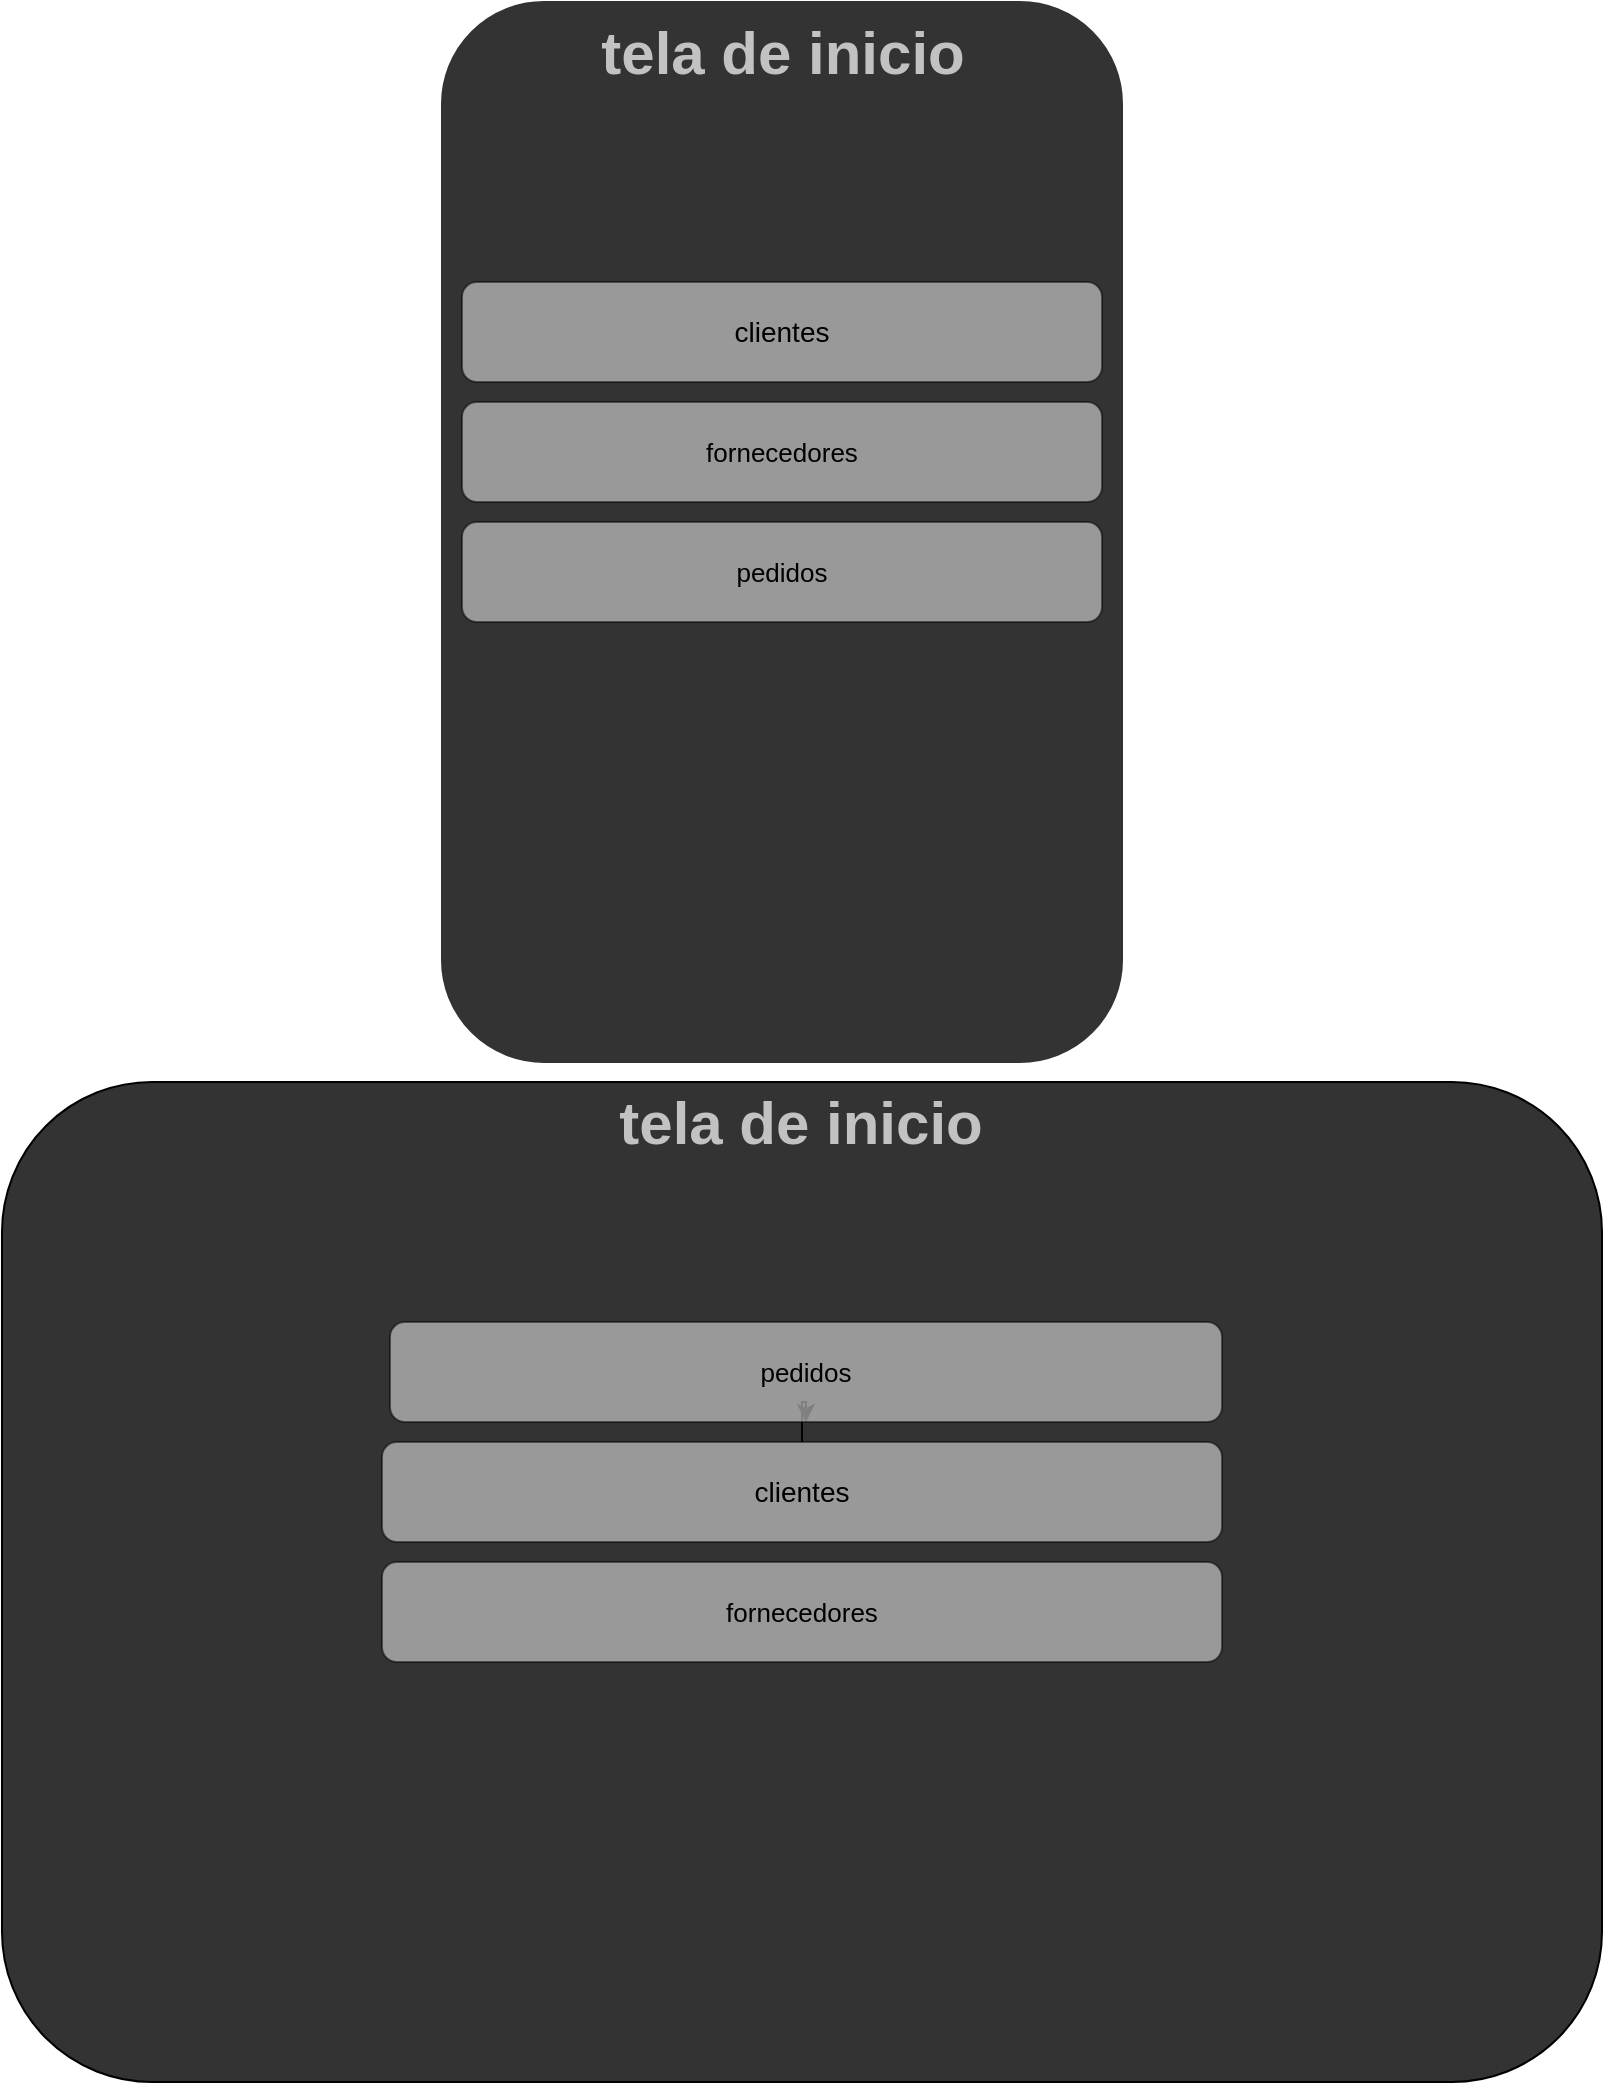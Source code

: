 <mxfile version="24.4.9" type="device" pages="3">
  <diagram name="Página-1" id="NOJBGRvKAt00Hyooye8H">
    <mxGraphModel dx="2049" dy="1117" grid="1" gridSize="10" guides="1" tooltips="1" connect="1" arrows="1" fold="1" page="1" pageScale="1" pageWidth="827" pageHeight="1169" math="0" shadow="0">
      <root>
        <mxCell id="0" />
        <mxCell id="1" parent="0" />
        <mxCell id="uus3mkcE4M_ktHhEIIyK-1" value="" style="rounded=1;whiteSpace=wrap;html=1;strokeColor=#333333;fillColor=#333333;" vertex="1" parent="1">
          <mxGeometry x="230" width="340" height="530" as="geometry" />
        </mxCell>
        <mxCell id="uus3mkcE4M_ktHhEIIyK-64" value="tela de inicio" style="text;html=1;align=center;verticalAlign=middle;resizable=0;points=[];autosize=1;fontStyle=1;fontFamily=Helvetica;fontSize=30;fillColor=none;strokeColor=none;fontColor=#E6E6E6;textOpacity=80;" vertex="1" parent="1">
          <mxGeometry x="305" width="190" height="50" as="geometry" />
        </mxCell>
        <mxCell id="uus3mkcE4M_ktHhEIIyK-66" value="&lt;p style=&quot;line-height: 120%; font-size: 14px;&quot;&gt;clientes&lt;/p&gt;" style="rounded=1;whiteSpace=wrap;html=1;opacity=50;" vertex="1" parent="1">
          <mxGeometry x="240" y="140" width="320" height="50" as="geometry" />
        </mxCell>
        <mxCell id="uus3mkcE4M_ktHhEIIyK-67" value="fornecedores" style="rounded=1;whiteSpace=wrap;html=1;fontSize=13;opacity=50;" vertex="1" parent="1">
          <mxGeometry x="240" y="200" width="320" height="50" as="geometry" />
        </mxCell>
        <mxCell id="uus3mkcE4M_ktHhEIIyK-68" value="pedidos" style="rounded=1;whiteSpace=wrap;html=1;fontSize=13;opacity=50;" vertex="1" parent="1">
          <mxGeometry x="240" y="260" width="320" height="50" as="geometry" />
        </mxCell>
        <mxCell id="Sms47V91jZUVCMup1u5s-1" value="" style="rounded=1;whiteSpace=wrap;html=1;fillColor=#333333;" vertex="1" parent="1">
          <mxGeometry x="10" y="540" width="800" height="500" as="geometry" />
        </mxCell>
        <mxCell id="Sms47V91jZUVCMup1u5s-6" value="" style="edgeStyle=orthogonalEdgeStyle;rounded=0;orthogonalLoop=1;jettySize=auto;html=1;" edge="1" parent="1" source="Sms47V91jZUVCMup1u5s-2" target="Sms47V91jZUVCMup1u5s-4">
          <mxGeometry relative="1" as="geometry" />
        </mxCell>
        <mxCell id="Sms47V91jZUVCMup1u5s-2" value="&lt;p style=&quot;line-height: 120%; font-size: 14px;&quot;&gt;clientes&lt;/p&gt;" style="rounded=1;whiteSpace=wrap;html=1;opacity=50;" vertex="1" parent="1">
          <mxGeometry x="200" y="720" width="420" height="50" as="geometry" />
        </mxCell>
        <mxCell id="Sms47V91jZUVCMup1u5s-3" value="fornecedores" style="rounded=1;whiteSpace=wrap;html=1;fontSize=13;opacity=50;" vertex="1" parent="1">
          <mxGeometry x="200" y="780" width="420" height="50" as="geometry" />
        </mxCell>
        <mxCell id="Sms47V91jZUVCMup1u5s-4" value="pedidos" style="rounded=1;whiteSpace=wrap;html=1;fontSize=13;opacity=50;" vertex="1" parent="1">
          <mxGeometry x="204" y="660" width="416" height="50" as="geometry" />
        </mxCell>
        <mxCell id="Sms47V91jZUVCMup1u5s-5" value="tela de inicio" style="text;html=1;align=center;verticalAlign=middle;resizable=0;points=[];autosize=1;fontStyle=1;fontFamily=Helvetica;fontSize=30;fillColor=none;strokeColor=none;fontColor=#E6E6E6;textOpacity=80;" vertex="1" parent="1">
          <mxGeometry x="314" y="535" width="190" height="50" as="geometry" />
        </mxCell>
      </root>
    </mxGraphModel>
  </diagram>
  <diagram id="E6zBTN_Kytaoye5JOx7m" name="Página-2">
    <mxGraphModel dx="2868" dy="1564" grid="1" gridSize="10" guides="1" tooltips="1" connect="1" arrows="1" fold="1" page="1" pageScale="1" pageWidth="827" pageHeight="1169" math="0" shadow="0">
      <root>
        <mxCell id="0" />
        <mxCell id="1" parent="0" />
        <mxCell id="z-yBg1BdFwaRkKtw23At-10" value="" style="rounded=1;whiteSpace=wrap;html=1;fillColor=#333333;" vertex="1" parent="1">
          <mxGeometry x="10" y="1725" width="800" height="500" as="geometry" />
        </mxCell>
        <mxCell id="z-yBg1BdFwaRkKtw23At-1" value="" style="rounded=1;whiteSpace=wrap;html=1;fillColor=#333333;" vertex="1" parent="1">
          <mxGeometry y="1215" width="800" height="500" as="geometry" />
        </mxCell>
        <mxCell id="exmD4PVOcuJf-kINfBz6-1" value="" style="rounded=1;whiteSpace=wrap;html=1;strokeColor=#333333;fillColor=#333333;" parent="1" vertex="1">
          <mxGeometry x="15" y="20" width="340" height="580" as="geometry" />
        </mxCell>
        <mxCell id="exmD4PVOcuJf-kINfBz6-2" value="criar cliente" style="text;html=1;align=center;verticalAlign=middle;resizable=0;points=[];autosize=1;fontStyle=1;fontFamily=Helvetica;fontSize=30;fillColor=none;strokeColor=none;fontColor=#E6E6E6;textOpacity=80;" parent="1" vertex="1">
          <mxGeometry x="90" y="30" width="180" height="50" as="geometry" />
        </mxCell>
        <mxCell id="exmD4PVOcuJf-kINfBz6-6" value="" style="rounded=1;whiteSpace=wrap;html=1;" parent="1" vertex="1">
          <mxGeometry x="45" y="180" width="259" height="40" as="geometry" />
        </mxCell>
        <mxCell id="exmD4PVOcuJf-kINfBz6-8" value="nome" style="text;html=1;align=center;verticalAlign=middle;resizable=0;points=[];autosize=1;strokeColor=none;fillColor=none;fontColor=#FFFFFF;fontSize=14;" parent="1" vertex="1">
          <mxGeometry x="40" y="150" width="60" height="30" as="geometry" />
        </mxCell>
        <mxCell id="exmD4PVOcuJf-kINfBz6-9" value="telefone" style="text;html=1;align=center;verticalAlign=middle;resizable=0;points=[];autosize=1;strokeColor=none;fillColor=none;fontColor=#FFFFFF;fontSize=14;" parent="1" vertex="1">
          <mxGeometry x="35" y="260" width="70" height="30" as="geometry" />
        </mxCell>
        <mxCell id="exmD4PVOcuJf-kINfBz6-10" value="" style="rounded=1;whiteSpace=wrap;html=1;" parent="1" vertex="1">
          <mxGeometry x="45" y="300" width="259" height="40" as="geometry" />
        </mxCell>
        <mxCell id="exmD4PVOcuJf-kINfBz6-11" value="&lt;h2&gt;cadastrar cliente&lt;/h2&gt;" style="rounded=1;whiteSpace=wrap;html=1;fillColor=#d5e8d4;strokeColor=#82b366;align=center;" parent="1" vertex="1">
          <mxGeometry x="85" y="420" width="190" height="60" as="geometry" />
        </mxCell>
        <mxCell id="exmD4PVOcuJf-kINfBz6-12" value="" style="rounded=1;whiteSpace=wrap;html=1;strokeColor=#333333;fillColor=#333333;" parent="1" vertex="1">
          <mxGeometry x="435" y="30" width="340" height="580" as="geometry" />
        </mxCell>
        <mxCell id="exmD4PVOcuJf-kINfBz6-13" value="&lt;p style=&quot;line-height: 120%; font-size: 15px;&quot;&gt;&amp;nbsp; cliente 1&lt;/p&gt;" style="rounded=1;whiteSpace=wrap;html=1;opacity=50;fontSize=15;" parent="1" vertex="1">
          <mxGeometry x="440" y="120" width="330" height="50" as="geometry" />
        </mxCell>
        <mxCell id="exmD4PVOcuJf-kINfBz6-15" value="BC cliente" style="text;html=1;align=center;verticalAlign=middle;resizable=0;points=[];autosize=1;fontStyle=1;fontFamily=Helvetica;fontSize=30;fillColor=none;strokeColor=none;fontColor=#E6E6E6;textOpacity=80;" parent="1" vertex="1">
          <mxGeometry x="525" y="40" width="160" height="50" as="geometry" />
        </mxCell>
        <mxCell id="exmD4PVOcuJf-kINfBz6-17" value="&lt;p style=&quot;line-height: 120%; font-size: 15px;&quot;&gt;&amp;nbsp;cliente 2&lt;/p&gt;" style="rounded=1;whiteSpace=wrap;html=1;opacity=50;fontSize=15;" parent="1" vertex="1">
          <mxGeometry x="440" y="170" width="330" height="50" as="geometry" />
        </mxCell>
        <mxCell id="exmD4PVOcuJf-kINfBz6-18" value="&lt;p style=&quot;line-height: 120%; font-size: 15px;&quot;&gt;&amp;nbsp;cliente 3&lt;/p&gt;" style="rounded=1;whiteSpace=wrap;html=1;opacity=50;fontSize=15;" parent="1" vertex="1">
          <mxGeometry x="440" y="220" width="330" height="50" as="geometry" />
        </mxCell>
        <mxCell id="exmD4PVOcuJf-kINfBz6-19" value="&lt;p style=&quot;line-height: 120%; font-size: 15px;&quot;&gt;&amp;nbsp;clientes 4&lt;/p&gt;" style="rounded=1;whiteSpace=wrap;html=1;opacity=50;fontSize=15;" parent="1" vertex="1">
          <mxGeometry x="440" y="270" width="330" height="50" as="geometry" />
        </mxCell>
        <mxCell id="exmD4PVOcuJf-kINfBz6-20" value="&lt;p style=&quot;line-height: 120%; font-size: 15px;&quot;&gt;&amp;nbsp;clientes 5&lt;br&gt;&lt;/p&gt;" style="rounded=1;whiteSpace=wrap;html=1;opacity=50;fontSize=15;" parent="1" vertex="1">
          <mxGeometry x="440" y="320" width="330" height="50" as="geometry" />
        </mxCell>
        <mxCell id="exmD4PVOcuJf-kINfBz6-21" value="&lt;p style=&quot;line-height: 120%; font-size: 15px;&quot;&gt;&amp;nbsp;clientes 6&lt;br&gt;&lt;/p&gt;" style="rounded=1;whiteSpace=wrap;html=1;opacity=50;fontSize=15;" parent="1" vertex="1">
          <mxGeometry x="440" y="370" width="330" height="50" as="geometry" />
        </mxCell>
        <mxCell id="exmD4PVOcuJf-kINfBz6-22" value="&lt;p style=&quot;line-height: 120%; font-size: 15px;&quot;&gt;&amp;nbsp;clientes 6&lt;br&gt;&lt;/p&gt;" style="rounded=1;whiteSpace=wrap;html=1;opacity=50;fontSize=15;" parent="1" vertex="1">
          <mxGeometry x="440" y="420" width="330" height="50" as="geometry" />
        </mxCell>
        <mxCell id="exmD4PVOcuJf-kINfBz6-23" value="&lt;p style=&quot;line-height: 120%; font-size: 15px;&quot;&gt;&amp;nbsp;clientes 8&lt;br&gt;&lt;/p&gt;" style="rounded=1;whiteSpace=wrap;html=1;opacity=50;fontSize=15;" parent="1" vertex="1">
          <mxGeometry x="440" y="520" width="330" height="50" as="geometry" />
        </mxCell>
        <mxCell id="exmD4PVOcuJf-kINfBz6-24" value="&lt;p style=&quot;line-height: 120%; font-size: 15px;&quot;&gt;&amp;nbsp;clientes 7&lt;br&gt;&lt;/p&gt;" style="rounded=1;whiteSpace=wrap;html=1;opacity=50;fontSize=15;" parent="1" vertex="1">
          <mxGeometry x="440" y="470" width="330" height="50" as="geometry" />
        </mxCell>
        <mxCell id="uFeQ6hcJlxH-8RJZ4U3l-1" value="" style="rounded=1;whiteSpace=wrap;html=1;strokeColor=#333333;fillColor=#333333;" vertex="1" parent="1">
          <mxGeometry x="10" y="610" width="340" height="580" as="geometry" />
        </mxCell>
        <mxCell id="uFeQ6hcJlxH-8RJZ4U3l-2" value="tela de erro" style="text;html=1;align=center;verticalAlign=middle;resizable=0;points=[];autosize=1;fontStyle=1;fontFamily=Helvetica;fontSize=30;fillColor=none;strokeColor=none;fontColor=#E6E6E6;textOpacity=80;" vertex="1" parent="1">
          <mxGeometry x="85" y="610" width="180" height="50" as="geometry" />
        </mxCell>
        <mxCell id="uFeQ6hcJlxH-8RJZ4U3l-3" value="" style="rounded=1;whiteSpace=wrap;html=1;" vertex="1" parent="1">
          <mxGeometry x="45" y="770" width="259" height="40" as="geometry" />
        </mxCell>
        <mxCell id="uFeQ6hcJlxH-8RJZ4U3l-4" value="nome" style="text;html=1;align=center;verticalAlign=middle;resizable=0;points=[];autosize=1;strokeColor=none;fillColor=none;fontColor=#FFFFFF;fontSize=14;" vertex="1" parent="1">
          <mxGeometry x="40" y="740" width="60" height="30" as="geometry" />
        </mxCell>
        <mxCell id="uFeQ6hcJlxH-8RJZ4U3l-5" value="telefone" style="text;html=1;align=center;verticalAlign=middle;resizable=0;points=[];autosize=1;strokeColor=none;fillColor=none;fontColor=#FFFFFF;fontSize=14;" vertex="1" parent="1">
          <mxGeometry x="35" y="850" width="70" height="30" as="geometry" />
        </mxCell>
        <mxCell id="uFeQ6hcJlxH-8RJZ4U3l-6" value="" style="rounded=1;whiteSpace=wrap;html=1;" vertex="1" parent="1">
          <mxGeometry x="45" y="890" width="259" height="40" as="geometry" />
        </mxCell>
        <mxCell id="uFeQ6hcJlxH-8RJZ4U3l-7" value="&lt;h4 style=&quot;font-size: 13px;&quot;&gt;nome já&amp;nbsp;existente&lt;/h4&gt;" style="text;html=1;align=center;verticalAlign=middle;resizable=0;points=[];autosize=1;strokeColor=none;fontColor=#ff0000;fontSize=13;" vertex="1" parent="1">
          <mxGeometry x="70" y="1880" width="130" height="60" as="geometry" />
        </mxCell>
        <mxCell id="uFeQ6hcJlxH-8RJZ4U3l-8" value="&lt;h4 style=&quot;font-size: 13px;&quot;&gt;telefone já&amp;nbsp;&amp;nbsp;existente&lt;/h4&gt;" style="text;html=1;align=center;verticalAlign=middle;resizable=0;points=[];autosize=1;strokeColor=none;fontColor=#ff0000;fontSize=13;" vertex="1" parent="1">
          <mxGeometry x="45" y="920" width="150" height="60" as="geometry" />
        </mxCell>
        <mxCell id="M86AXsACsTNnuUCOVKnI-4" value="nome" style="text;html=1;align=center;verticalAlign=middle;resizable=0;points=[];autosize=1;strokeColor=none;fillColor=none;fontColor=#FFFFFF;fontSize=14;" vertex="1" parent="1">
          <mxGeometry x="65" y="1310" width="60" height="30" as="geometry" />
        </mxCell>
        <mxCell id="M86AXsACsTNnuUCOVKnI-5" value="telefone" style="text;html=1;align=center;verticalAlign=middle;resizable=0;points=[];autosize=1;strokeColor=none;fillColor=none;fontColor=#FFFFFF;fontSize=14;" vertex="1" parent="1">
          <mxGeometry x="60" y="1420" width="70" height="30" as="geometry" />
        </mxCell>
        <mxCell id="M86AXsACsTNnuUCOVKnI-6" value="" style="rounded=1;whiteSpace=wrap;html=1;" vertex="1" parent="1">
          <mxGeometry x="65" y="1350" width="488" height="40" as="geometry" />
        </mxCell>
        <mxCell id="z-yBg1BdFwaRkKtw23At-6" value="criar cliente" style="text;html=1;align=center;verticalAlign=middle;resizable=0;points=[];autosize=1;fontStyle=1;fontFamily=Helvetica;fontSize=30;fillColor=none;strokeColor=none;fontColor=#E6E6E6;textOpacity=80;" vertex="1" parent="1">
          <mxGeometry x="309" y="1210" width="180" height="50" as="geometry" />
        </mxCell>
        <mxCell id="z-yBg1BdFwaRkKtw23At-7" value="&lt;h2&gt;cadastrar cliente&lt;/h2&gt;" style="rounded=1;whiteSpace=wrap;html=1;fillColor=#d5e8d4;strokeColor=#82b366;align=center;" vertex="1" parent="1">
          <mxGeometry x="304" y="1554" width="190" height="60" as="geometry" />
        </mxCell>
        <mxCell id="z-yBg1BdFwaRkKtw23At-9" value="" style="rounded=1;whiteSpace=wrap;html=1;" vertex="1" parent="1">
          <mxGeometry x="60" y="1460" width="488" height="40" as="geometry" />
        </mxCell>
        <mxCell id="z-yBg1BdFwaRkKtw23At-11" value="nome" style="text;html=1;align=center;verticalAlign=middle;resizable=0;points=[];autosize=1;strokeColor=none;fillColor=none;fontColor=#FFFFFF;fontSize=14;" vertex="1" parent="1">
          <mxGeometry x="75" y="1820" width="60" height="30" as="geometry" />
        </mxCell>
        <mxCell id="z-yBg1BdFwaRkKtw23At-12" value="telefone" style="text;html=1;align=center;verticalAlign=middle;resizable=0;points=[];autosize=1;strokeColor=none;fillColor=none;fontColor=#FFFFFF;fontSize=14;" vertex="1" parent="1">
          <mxGeometry x="70" y="1930" width="70" height="30" as="geometry" />
        </mxCell>
        <mxCell id="z-yBg1BdFwaRkKtw23At-13" value="" style="rounded=1;whiteSpace=wrap;html=1;" vertex="1" parent="1">
          <mxGeometry x="75" y="1860" width="488" height="40" as="geometry" />
        </mxCell>
        <mxCell id="z-yBg1BdFwaRkKtw23At-14" value="criar cliente" style="text;html=1;align=center;verticalAlign=middle;resizable=0;points=[];autosize=1;fontStyle=1;fontFamily=Helvetica;fontSize=30;fillColor=none;strokeColor=none;fontColor=#E6E6E6;textOpacity=80;" vertex="1" parent="1">
          <mxGeometry x="319" y="1720" width="180" height="50" as="geometry" />
        </mxCell>
        <mxCell id="z-yBg1BdFwaRkKtw23At-16" value="" style="rounded=1;whiteSpace=wrap;html=1;" vertex="1" parent="1">
          <mxGeometry x="70" y="1970" width="488" height="40" as="geometry" />
        </mxCell>
        <mxCell id="z-yBg1BdFwaRkKtw23At-18" value="&lt;h4 style=&quot;font-size: 13px;&quot;&gt;nome já&amp;nbsp;existente&lt;/h4&gt;" style="text;html=1;align=center;verticalAlign=middle;resizable=0;points=[];autosize=1;strokeColor=none;fontColor=#ff0000;fontSize=13;" vertex="1" parent="1">
          <mxGeometry x="45" y="800" width="130" height="60" as="geometry" />
        </mxCell>
        <mxCell id="z-yBg1BdFwaRkKtw23At-19" value="&lt;h4 style=&quot;font-size: 13px;&quot;&gt;telefone já&amp;nbsp;existente&lt;/h4&gt;" style="text;html=1;align=center;verticalAlign=middle;resizable=0;points=[];autosize=1;strokeColor=none;fontColor=#ff0000;fontSize=13;" vertex="1" parent="1">
          <mxGeometry x="60" y="1990" width="150" height="60" as="geometry" />
        </mxCell>
        <mxCell id="z-yBg1BdFwaRkKtw23At-25" value="" style="rounded=1;whiteSpace=wrap;html=1;fillColor=#333333;" vertex="1" parent="1">
          <mxGeometry x="820" y="1230" width="800" height="500" as="geometry" />
        </mxCell>
        <mxCell id="z-yBg1BdFwaRkKtw23At-36" value="&lt;p style=&quot;line-height: 120%; font-size: 15px;&quot;&gt;&amp;nbsp;clientes 1&lt;br&gt;&lt;/p&gt;" style="rounded=1;whiteSpace=wrap;html=1;opacity=50;fontSize=15;" vertex="1" parent="1">
          <mxGeometry x="850" y="1310" width="720" height="50" as="geometry" />
        </mxCell>
        <mxCell id="z-yBg1BdFwaRkKtw23At-37" value="&lt;p style=&quot;line-height: 120%; font-size: 15px;&quot;&gt;&amp;nbsp;clientes 2&lt;br&gt;&lt;/p&gt;" style="rounded=1;whiteSpace=wrap;html=1;opacity=50;fontSize=15;" vertex="1" parent="1">
          <mxGeometry x="850" y="1360" width="720" height="50" as="geometry" />
        </mxCell>
        <mxCell id="z-yBg1BdFwaRkKtw23At-38" value="&lt;p style=&quot;line-height: 120%; font-size: 15px;&quot;&gt;&amp;nbsp;clientes 3&lt;br&gt;&lt;/p&gt;" style="rounded=1;whiteSpace=wrap;html=1;opacity=50;fontSize=15;" vertex="1" parent="1">
          <mxGeometry x="850" y="1410" width="720" height="50" as="geometry" />
        </mxCell>
        <mxCell id="z-yBg1BdFwaRkKtw23At-39" value="&lt;p style=&quot;line-height: 120%; font-size: 15px;&quot;&gt;&amp;nbsp;clientes 4&lt;br&gt;&lt;/p&gt;" style="rounded=1;whiteSpace=wrap;html=1;opacity=50;fontSize=15;" vertex="1" parent="1">
          <mxGeometry x="850" y="1460" width="720" height="50" as="geometry" />
        </mxCell>
        <mxCell id="z-yBg1BdFwaRkKtw23At-40" value="&lt;p style=&quot;line-height: 120%; font-size: 15px;&quot;&gt;&amp;nbsp;clientes 5&lt;br&gt;&lt;/p&gt;" style="rounded=1;whiteSpace=wrap;html=1;opacity=50;fontSize=15;" vertex="1" parent="1">
          <mxGeometry x="850" y="1510" width="720" height="50" as="geometry" />
        </mxCell>
        <mxCell id="z-yBg1BdFwaRkKtw23At-41" value="&lt;p style=&quot;line-height: 120%; font-size: 15px;&quot;&gt;&amp;nbsp;clientes 6&lt;br&gt;&lt;/p&gt;" style="rounded=1;whiteSpace=wrap;html=1;opacity=50;fontSize=15;" vertex="1" parent="1">
          <mxGeometry x="850" y="1560" width="720" height="50" as="geometry" />
        </mxCell>
        <mxCell id="z-yBg1BdFwaRkKtw23At-42" value="&lt;p style=&quot;line-height: 120%; font-size: 15px;&quot;&gt;&amp;nbsp;clientes 7&lt;br&gt;&lt;/p&gt;" style="rounded=1;whiteSpace=wrap;html=1;opacity=50;fontSize=15;" vertex="1" parent="1">
          <mxGeometry x="850" y="1610" width="720" height="50" as="geometry" />
        </mxCell>
        <mxCell id="z-yBg1BdFwaRkKtw23At-43" value="&lt;p style=&quot;line-height: 120%; font-size: 15px;&quot;&gt;&amp;nbsp;clientes 8&lt;br&gt;&lt;/p&gt;" style="rounded=1;whiteSpace=wrap;html=1;opacity=50;fontSize=15;" vertex="1" parent="1">
          <mxGeometry x="850" y="1660" width="720" height="50" as="geometry" />
        </mxCell>
        <mxCell id="z-yBg1BdFwaRkKtw23At-44" value="BC cliente" style="text;html=1;align=center;verticalAlign=middle;resizable=0;points=[];autosize=1;fontStyle=1;fontFamily=Helvetica;fontSize=30;fillColor=none;strokeColor=none;fontColor=#E6E6E6;textOpacity=80;" vertex="1" parent="1">
          <mxGeometry x="1130" y="1240" width="160" height="50" as="geometry" />
        </mxCell>
        <mxCell id="z-yBg1BdFwaRkKtw23At-65" value="..." style="text;html=1;align=center;verticalAlign=middle;resizable=0;points=[];autosize=1;strokeColor=none;fillColor=none;fontSize=48;" vertex="1" parent="1">
          <mxGeometry x="710" y="350" width="60" height="70" as="geometry" />
        </mxCell>
        <mxCell id="z-yBg1BdFwaRkKtw23At-66" value="..." style="text;html=1;align=center;verticalAlign=middle;resizable=0;points=[];autosize=1;strokeColor=none;fillColor=none;fontSize=48;" vertex="1" parent="1">
          <mxGeometry x="710" y="300" width="60" height="70" as="geometry" />
        </mxCell>
        <mxCell id="z-yBg1BdFwaRkKtw23At-67" value="..." style="text;html=1;align=center;verticalAlign=middle;resizable=0;points=[];autosize=1;strokeColor=none;fillColor=none;fontSize=48;" vertex="1" parent="1">
          <mxGeometry x="710" y="250" width="60" height="70" as="geometry" />
        </mxCell>
        <mxCell id="z-yBg1BdFwaRkKtw23At-68" value="..." style="text;html=1;align=center;verticalAlign=middle;resizable=0;points=[];autosize=1;strokeColor=none;fillColor=none;fontSize=48;" vertex="1" parent="1">
          <mxGeometry x="710" y="200" width="60" height="70" as="geometry" />
        </mxCell>
        <mxCell id="z-yBg1BdFwaRkKtw23At-69" value="..." style="text;html=1;align=center;verticalAlign=middle;resizable=0;points=[];autosize=1;strokeColor=none;fillColor=none;fontSize=48;" vertex="1" parent="1">
          <mxGeometry x="710" y="150" width="60" height="70" as="geometry" />
        </mxCell>
        <mxCell id="z-yBg1BdFwaRkKtw23At-70" value="..." style="text;html=1;align=center;verticalAlign=middle;resizable=0;points=[];autosize=1;strokeColor=none;fillColor=none;fontSize=48;" vertex="1" parent="1">
          <mxGeometry x="710" y="100" width="60" height="70" as="geometry" />
        </mxCell>
        <mxCell id="z-yBg1BdFwaRkKtw23At-71" value="..." style="text;html=1;align=center;verticalAlign=middle;resizable=0;points=[];autosize=1;strokeColor=none;fillColor=none;fontSize=48;" vertex="1" parent="1">
          <mxGeometry x="710" y="400" width="60" height="70" as="geometry" />
        </mxCell>
        <mxCell id="z-yBg1BdFwaRkKtw23At-72" value="..." style="text;html=1;align=center;verticalAlign=middle;resizable=0;points=[];autosize=1;strokeColor=none;fillColor=none;fontSize=48;" vertex="1" parent="1">
          <mxGeometry x="710" y="450" width="60" height="70" as="geometry" />
        </mxCell>
        <mxCell id="z-yBg1BdFwaRkKtw23At-73" value="..." style="text;html=1;align=center;verticalAlign=middle;resizable=0;points=[];autosize=1;strokeColor=none;fillColor=none;fontSize=48;" vertex="1" parent="1">
          <mxGeometry x="710" y="500" width="60" height="70" as="geometry" />
        </mxCell>
        <mxCell id="z-yBg1BdFwaRkKtw23At-74" value="..." style="text;html=1;align=center;verticalAlign=middle;resizable=0;points=[];autosize=1;strokeColor=none;fillColor=none;fontSize=48;" vertex="1" parent="1">
          <mxGeometry x="1510" y="1490" width="60" height="70" as="geometry" />
        </mxCell>
        <mxCell id="z-yBg1BdFwaRkKtw23At-75" value="..." style="text;html=1;align=center;verticalAlign=middle;resizable=0;points=[];autosize=1;strokeColor=none;fillColor=none;fontSize=48;" vertex="1" parent="1">
          <mxGeometry x="1510" y="1440" width="60" height="70" as="geometry" />
        </mxCell>
        <mxCell id="z-yBg1BdFwaRkKtw23At-76" value="..." style="text;html=1;align=center;verticalAlign=middle;resizable=0;points=[];autosize=1;strokeColor=none;fillColor=none;fontSize=48;" vertex="1" parent="1">
          <mxGeometry x="1510" y="1390" width="60" height="70" as="geometry" />
        </mxCell>
        <mxCell id="z-yBg1BdFwaRkKtw23At-77" value="..." style="text;html=1;align=center;verticalAlign=middle;resizable=0;points=[];autosize=1;strokeColor=none;fillColor=none;fontSize=48;" vertex="1" parent="1">
          <mxGeometry x="1510" y="1340" width="60" height="70" as="geometry" />
        </mxCell>
        <mxCell id="z-yBg1BdFwaRkKtw23At-78" value="..." style="text;html=1;align=center;verticalAlign=middle;resizable=0;points=[];autosize=1;strokeColor=none;fillColor=none;fontSize=48;" vertex="1" parent="1">
          <mxGeometry x="1510" y="1290" width="60" height="70" as="geometry" />
        </mxCell>
        <mxCell id="z-yBg1BdFwaRkKtw23At-79" value="..." style="text;html=1;align=center;verticalAlign=middle;resizable=0;points=[];autosize=1;strokeColor=none;fillColor=none;fontSize=48;" vertex="1" parent="1">
          <mxGeometry x="1510" y="1540" width="60" height="70" as="geometry" />
        </mxCell>
        <mxCell id="z-yBg1BdFwaRkKtw23At-80" value="..." style="text;html=1;align=center;verticalAlign=middle;resizable=0;points=[];autosize=1;strokeColor=none;fillColor=none;fontSize=48;" vertex="1" parent="1">
          <mxGeometry x="1510" y="1590" width="60" height="70" as="geometry" />
        </mxCell>
        <mxCell id="z-yBg1BdFwaRkKtw23At-81" value="..." style="text;html=1;align=center;verticalAlign=middle;resizable=0;points=[];autosize=1;strokeColor=none;fillColor=none;fontSize=48;" vertex="1" parent="1">
          <mxGeometry x="1510" y="1640" width="60" height="70" as="geometry" />
        </mxCell>
      </root>
    </mxGraphModel>
  </diagram>
  <diagram id="Ml7YnvRDkSEvHT9mbQnt" name="Página-3">
    <mxGraphModel dx="2607" dy="1422" grid="1" gridSize="10" guides="1" tooltips="1" connect="1" arrows="1" fold="1" page="1" pageScale="1" pageWidth="827" pageHeight="1169" math="0" shadow="0">
      <root>
        <mxCell id="0" />
        <mxCell id="1" parent="0" />
        <mxCell id="0nRS7dbpZ1bJvdq3SECn-1" value="" style="rounded=1;whiteSpace=wrap;html=1;strokeColor=#333333;fillColor=#333333;" vertex="1" parent="1">
          <mxGeometry y="10" width="340" height="580" as="geometry" />
        </mxCell>
        <mxCell id="0nRS7dbpZ1bJvdq3SECn-2" value="&lt;p style=&quot;line-height: 120%; font-size: 15px;&quot;&gt;&amp;nbsp; cliente 1&lt;/p&gt;" style="rounded=1;whiteSpace=wrap;html=1;opacity=50;fontSize=15;" vertex="1" parent="1">
          <mxGeometry x="5" y="100" width="330" height="50" as="geometry" />
        </mxCell>
        <mxCell id="0nRS7dbpZ1bJvdq3SECn-3" value="BC cliente" style="text;html=1;align=center;verticalAlign=middle;resizable=0;points=[];autosize=1;fontStyle=1;fontFamily=Helvetica;fontSize=30;fillColor=none;strokeColor=none;fontColor=#E6E6E6;textOpacity=80;" vertex="1" parent="1">
          <mxGeometry x="90" y="20" width="160" height="50" as="geometry" />
        </mxCell>
        <mxCell id="0nRS7dbpZ1bJvdq3SECn-4" value="&lt;p style=&quot;line-height: 120%; font-size: 15px;&quot;&gt;&amp;nbsp;cliente 2&lt;/p&gt;" style="rounded=1;whiteSpace=wrap;html=1;opacity=50;fontSize=15;" vertex="1" parent="1">
          <mxGeometry x="5" y="150" width="330" height="50" as="geometry" />
        </mxCell>
        <mxCell id="0nRS7dbpZ1bJvdq3SECn-5" value="&lt;p style=&quot;line-height: 120%; font-size: 15px;&quot;&gt;&amp;nbsp;cliente 3&lt;/p&gt;" style="rounded=1;whiteSpace=wrap;html=1;opacity=50;fontSize=15;" vertex="1" parent="1">
          <mxGeometry x="5" y="200" width="330" height="50" as="geometry" />
        </mxCell>
        <mxCell id="0nRS7dbpZ1bJvdq3SECn-6" value="&lt;p style=&quot;line-height: 120%; font-size: 15px;&quot;&gt;&amp;nbsp;clientes 4&lt;/p&gt;" style="rounded=1;whiteSpace=wrap;html=1;opacity=50;fontSize=15;" vertex="1" parent="1">
          <mxGeometry x="5" y="250" width="330" height="50" as="geometry" />
        </mxCell>
        <mxCell id="0nRS7dbpZ1bJvdq3SECn-7" value="&lt;p style=&quot;line-height: 120%; font-size: 15px;&quot;&gt;&amp;nbsp;clientes 5&lt;br&gt;&lt;/p&gt;" style="rounded=1;whiteSpace=wrap;html=1;opacity=50;fontSize=15;" vertex="1" parent="1">
          <mxGeometry x="5" y="300" width="330" height="50" as="geometry" />
        </mxCell>
        <mxCell id="0nRS7dbpZ1bJvdq3SECn-8" value="&lt;p style=&quot;line-height: 120%; font-size: 15px;&quot;&gt;&amp;nbsp;clientes 6&lt;br&gt;&lt;/p&gt;" style="rounded=1;whiteSpace=wrap;html=1;opacity=50;fontSize=15;" vertex="1" parent="1">
          <mxGeometry x="5" y="350" width="330" height="50" as="geometry" />
        </mxCell>
        <mxCell id="0nRS7dbpZ1bJvdq3SECn-9" value="&lt;p style=&quot;line-height: 120%; font-size: 15px;&quot;&gt;&amp;nbsp;clientes 6&lt;br&gt;&lt;/p&gt;" style="rounded=1;whiteSpace=wrap;html=1;opacity=50;fontSize=15;" vertex="1" parent="1">
          <mxGeometry x="5" y="400" width="330" height="50" as="geometry" />
        </mxCell>
        <mxCell id="0nRS7dbpZ1bJvdq3SECn-10" value="&lt;p style=&quot;line-height: 120%; font-size: 15px;&quot;&gt;&amp;nbsp;clientes 8&lt;br&gt;&lt;/p&gt;" style="rounded=1;whiteSpace=wrap;html=1;opacity=50;fontSize=15;" vertex="1" parent="1">
          <mxGeometry x="5" y="500" width="330" height="50" as="geometry" />
        </mxCell>
        <mxCell id="0nRS7dbpZ1bJvdq3SECn-11" value="&lt;p style=&quot;line-height: 120%; font-size: 15px;&quot;&gt;&amp;nbsp;clientes 7&lt;br&gt;&lt;/p&gt;" style="rounded=1;whiteSpace=wrap;html=1;opacity=50;fontSize=15;" vertex="1" parent="1">
          <mxGeometry x="5" y="450" width="330" height="50" as="geometry" />
        </mxCell>
        <mxCell id="0nRS7dbpZ1bJvdq3SECn-12" value="..." style="text;html=1;align=center;verticalAlign=middle;resizable=0;points=[];autosize=1;strokeColor=none;fillColor=none;fontSize=48;" vertex="1" parent="1">
          <mxGeometry x="275" y="330" width="60" height="70" as="geometry" />
        </mxCell>
        <mxCell id="0nRS7dbpZ1bJvdq3SECn-13" value="..." style="text;html=1;align=center;verticalAlign=middle;resizable=0;points=[];autosize=1;strokeColor=none;fillColor=none;fontSize=48;" vertex="1" parent="1">
          <mxGeometry x="275" y="280" width="60" height="70" as="geometry" />
        </mxCell>
        <mxCell id="0nRS7dbpZ1bJvdq3SECn-14" value="..." style="text;html=1;align=center;verticalAlign=middle;resizable=0;points=[];autosize=1;strokeColor=none;fillColor=none;fontSize=48;" vertex="1" parent="1">
          <mxGeometry x="275" y="230" width="60" height="70" as="geometry" />
        </mxCell>
        <mxCell id="0nRS7dbpZ1bJvdq3SECn-15" value="..." style="text;html=1;align=center;verticalAlign=middle;resizable=0;points=[];autosize=1;strokeColor=none;fillColor=none;fontSize=48;" vertex="1" parent="1">
          <mxGeometry x="275" y="180" width="60" height="70" as="geometry" />
        </mxCell>
        <mxCell id="0nRS7dbpZ1bJvdq3SECn-16" value="..." style="text;html=1;align=center;verticalAlign=middle;resizable=0;points=[];autosize=1;strokeColor=none;fillColor=none;fontSize=48;" vertex="1" parent="1">
          <mxGeometry x="275" y="130" width="60" height="70" as="geometry" />
        </mxCell>
        <mxCell id="0nRS7dbpZ1bJvdq3SECn-17" value="..." style="text;html=1;align=center;verticalAlign=middle;resizable=0;points=[];autosize=1;strokeColor=none;fillColor=none;fontSize=48;" vertex="1" parent="1">
          <mxGeometry x="275" y="80" width="60" height="70" as="geometry" />
        </mxCell>
        <mxCell id="0nRS7dbpZ1bJvdq3SECn-18" value="..." style="text;html=1;align=center;verticalAlign=middle;resizable=0;points=[];autosize=1;strokeColor=none;fillColor=none;fontSize=48;" vertex="1" parent="1">
          <mxGeometry x="275" y="380" width="60" height="70" as="geometry" />
        </mxCell>
        <mxCell id="0nRS7dbpZ1bJvdq3SECn-19" value="..." style="text;html=1;align=center;verticalAlign=middle;resizable=0;points=[];autosize=1;strokeColor=none;fillColor=none;fontSize=48;" vertex="1" parent="1">
          <mxGeometry x="275" y="430" width="60" height="70" as="geometry" />
        </mxCell>
        <mxCell id="0nRS7dbpZ1bJvdq3SECn-20" value="..." style="text;html=1;align=center;verticalAlign=middle;resizable=0;points=[];autosize=1;strokeColor=none;fillColor=none;fontSize=48;" vertex="1" parent="1">
          <mxGeometry x="275" y="480" width="60" height="70" as="geometry" />
        </mxCell>
        <mxCell id="0nRS7dbpZ1bJvdq3SECn-22" value="&lt;font style=&quot;font-size: 16px;&quot;&gt;modificar&lt;/font&gt;&lt;div&gt;&lt;br&gt;&lt;/div&gt;&lt;div&gt;&lt;font style=&quot;font-size: 16px;&quot;&gt;deletar&lt;/font&gt;&lt;/div&gt;" style="rounded=1;whiteSpace=wrap;html=1;" vertex="1" parent="1">
          <mxGeometry x="190" y="100" width="90" height="100" as="geometry" />
        </mxCell>
        <mxCell id="0nRS7dbpZ1bJvdq3SECn-25" value="" style="rounded=1;whiteSpace=wrap;html=1;strokeColor=#333333;fillColor=#333333;" vertex="1" parent="1">
          <mxGeometry x="370" y="15" width="340" height="580" as="geometry" />
        </mxCell>
        <mxCell id="0nRS7dbpZ1bJvdq3SECn-26" value="&lt;p style=&quot;line-height: 120%; font-size: 15px;&quot;&gt;&amp;nbsp; cliente 1&lt;/p&gt;" style="rounded=1;whiteSpace=wrap;html=1;opacity=50;fontSize=15;" vertex="1" parent="1">
          <mxGeometry x="375" y="105" width="330" height="50" as="geometry" />
        </mxCell>
        <mxCell id="0nRS7dbpZ1bJvdq3SECn-27" value="tela de deletar" style="text;html=1;align=center;verticalAlign=middle;resizable=0;points=[];autosize=1;fontStyle=1;fontFamily=Helvetica;fontSize=30;fillColor=none;strokeColor=none;fontColor=#E6E6E6;textOpacity=80;" vertex="1" parent="1">
          <mxGeometry x="435" y="25" width="210" height="50" as="geometry" />
        </mxCell>
        <mxCell id="0nRS7dbpZ1bJvdq3SECn-28" value="&lt;p style=&quot;line-height: 120%; font-size: 15px;&quot;&gt;&amp;nbsp;cliente 2&lt;/p&gt;" style="rounded=1;whiteSpace=wrap;html=1;opacity=50;fontSize=15;" vertex="1" parent="1">
          <mxGeometry x="375" y="155" width="330" height="50" as="geometry" />
        </mxCell>
        <mxCell id="0nRS7dbpZ1bJvdq3SECn-29" value="&lt;p style=&quot;line-height: 120%; font-size: 15px;&quot;&gt;&amp;nbsp;cliente 3&lt;/p&gt;" style="rounded=1;whiteSpace=wrap;html=1;opacity=50;fontSize=15;" vertex="1" parent="1">
          <mxGeometry x="375" y="205" width="330" height="50" as="geometry" />
        </mxCell>
        <mxCell id="0nRS7dbpZ1bJvdq3SECn-30" value="&lt;p style=&quot;line-height: 120%; font-size: 15px;&quot;&gt;&amp;nbsp;clientes 4&lt;/p&gt;" style="rounded=1;whiteSpace=wrap;html=1;opacity=50;fontSize=15;" vertex="1" parent="1">
          <mxGeometry x="375" y="255" width="330" height="50" as="geometry" />
        </mxCell>
        <mxCell id="0nRS7dbpZ1bJvdq3SECn-31" value="&lt;p style=&quot;line-height: 120%; font-size: 15px;&quot;&gt;&amp;nbsp;clientes 5&lt;br&gt;&lt;/p&gt;" style="rounded=1;whiteSpace=wrap;html=1;opacity=50;fontSize=15;" vertex="1" parent="1">
          <mxGeometry x="375" y="305" width="330" height="50" as="geometry" />
        </mxCell>
        <mxCell id="0nRS7dbpZ1bJvdq3SECn-32" value="&lt;p style=&quot;line-height: 120%; font-size: 15px;&quot;&gt;&amp;nbsp;clientes 6&lt;br&gt;&lt;/p&gt;" style="rounded=1;whiteSpace=wrap;html=1;opacity=50;fontSize=15;" vertex="1" parent="1">
          <mxGeometry x="375" y="355" width="330" height="50" as="geometry" />
        </mxCell>
        <mxCell id="0nRS7dbpZ1bJvdq3SECn-33" value="&lt;p style=&quot;line-height: 120%; font-size: 15px;&quot;&gt;&amp;nbsp;clientes 6&lt;br&gt;&lt;/p&gt;" style="rounded=1;whiteSpace=wrap;html=1;opacity=50;fontSize=15;" vertex="1" parent="1">
          <mxGeometry x="375" y="405" width="330" height="50" as="geometry" />
        </mxCell>
        <mxCell id="0nRS7dbpZ1bJvdq3SECn-34" value="&lt;p style=&quot;line-height: 120%; font-size: 15px;&quot;&gt;&amp;nbsp;clientes 8&lt;br&gt;&lt;/p&gt;" style="rounded=1;whiteSpace=wrap;html=1;opacity=50;fontSize=15;" vertex="1" parent="1">
          <mxGeometry x="375" y="505" width="330" height="50" as="geometry" />
        </mxCell>
        <mxCell id="0nRS7dbpZ1bJvdq3SECn-35" value="&lt;p style=&quot;line-height: 120%; font-size: 15px;&quot;&gt;&amp;nbsp;clientes 7&lt;br&gt;&lt;/p&gt;" style="rounded=1;whiteSpace=wrap;html=1;opacity=50;fontSize=15;" vertex="1" parent="1">
          <mxGeometry x="375" y="455" width="330" height="50" as="geometry" />
        </mxCell>
        <mxCell id="0nRS7dbpZ1bJvdq3SECn-36" value="..." style="text;html=1;align=center;verticalAlign=middle;resizable=0;points=[];autosize=1;strokeColor=none;fillColor=none;fontSize=48;" vertex="1" parent="1">
          <mxGeometry x="645" y="335" width="60" height="70" as="geometry" />
        </mxCell>
        <mxCell id="0nRS7dbpZ1bJvdq3SECn-37" value="..." style="text;html=1;align=center;verticalAlign=middle;resizable=0;points=[];autosize=1;strokeColor=none;fillColor=none;fontSize=48;" vertex="1" parent="1">
          <mxGeometry x="645" y="285" width="60" height="70" as="geometry" />
        </mxCell>
        <mxCell id="0nRS7dbpZ1bJvdq3SECn-38" value="..." style="text;html=1;align=center;verticalAlign=middle;resizable=0;points=[];autosize=1;strokeColor=none;fillColor=none;fontSize=48;" vertex="1" parent="1">
          <mxGeometry x="645" y="235" width="60" height="70" as="geometry" />
        </mxCell>
        <mxCell id="0nRS7dbpZ1bJvdq3SECn-39" value="..." style="text;html=1;align=center;verticalAlign=middle;resizable=0;points=[];autosize=1;strokeColor=none;fillColor=none;fontSize=48;" vertex="1" parent="1">
          <mxGeometry x="645" y="185" width="60" height="70" as="geometry" />
        </mxCell>
        <mxCell id="0nRS7dbpZ1bJvdq3SECn-40" value="..." style="text;html=1;align=center;verticalAlign=middle;resizable=0;points=[];autosize=1;strokeColor=none;fillColor=none;fontSize=48;" vertex="1" parent="1">
          <mxGeometry x="645" y="135" width="60" height="70" as="geometry" />
        </mxCell>
        <mxCell id="0nRS7dbpZ1bJvdq3SECn-41" value="..." style="text;html=1;align=center;verticalAlign=middle;resizable=0;points=[];autosize=1;strokeColor=none;fillColor=none;fontSize=48;" vertex="1" parent="1">
          <mxGeometry x="645" y="85" width="60" height="70" as="geometry" />
        </mxCell>
        <mxCell id="0nRS7dbpZ1bJvdq3SECn-42" value="..." style="text;html=1;align=center;verticalAlign=middle;resizable=0;points=[];autosize=1;strokeColor=none;fillColor=none;fontSize=48;" vertex="1" parent="1">
          <mxGeometry x="645" y="385" width="60" height="70" as="geometry" />
        </mxCell>
        <mxCell id="0nRS7dbpZ1bJvdq3SECn-43" value="..." style="text;html=1;align=center;verticalAlign=middle;resizable=0;points=[];autosize=1;strokeColor=none;fillColor=none;fontSize=48;" vertex="1" parent="1">
          <mxGeometry x="645" y="435" width="60" height="70" as="geometry" />
        </mxCell>
        <mxCell id="0nRS7dbpZ1bJvdq3SECn-44" value="..." style="text;html=1;align=center;verticalAlign=middle;resizable=0;points=[];autosize=1;strokeColor=none;fillColor=none;fontSize=48;" vertex="1" parent="1">
          <mxGeometry x="645" y="485" width="60" height="70" as="geometry" />
        </mxCell>
        <mxCell id="0nRS7dbpZ1bJvdq3SECn-47" value="" style="rounded=1;whiteSpace=wrap;html=1;fontColor=#333333;fillColor=#1A1A1A;" vertex="1" parent="1">
          <mxGeometry x="400" y="110" width="280" height="330" as="geometry" />
        </mxCell>
        <mxCell id="0nRS7dbpZ1bJvdq3SECn-48" value="&lt;font style=&quot;font-size: 18px;&quot;&gt;&lt;font style=&quot;font-size: 18px;&quot; color=&quot;#ffffff&quot;&gt;excluir&amp;nbsp;&lt;/font&gt;&lt;span style=&quot;color: rgb(255, 255, 255); background-color: initial;&quot;&gt;cliente ?&lt;/span&gt;&lt;/font&gt;" style="text;html=1;align=center;verticalAlign=middle;whiteSpace=wrap;rounded=0;" vertex="1" parent="1">
          <mxGeometry x="427.5" y="120" width="225" height="30" as="geometry" />
        </mxCell>
        <mxCell id="0nRS7dbpZ1bJvdq3SECn-49" value="&lt;font style=&quot;font-size: 21px;&quot;&gt;sim&lt;/font&gt;" style="rounded=1;whiteSpace=wrap;html=1;" vertex="1" parent="1">
          <mxGeometry x="427.5" y="235" width="88" height="60" as="geometry" />
        </mxCell>
        <mxCell id="0nRS7dbpZ1bJvdq3SECn-50" value="&lt;span style=&quot;font-size: 21px;&quot;&gt;não&lt;/span&gt;" style="rounded=1;whiteSpace=wrap;html=1;" vertex="1" parent="1">
          <mxGeometry x="564.5" y="235" width="88" height="60" as="geometry" />
        </mxCell>
        <mxCell id="0nRS7dbpZ1bJvdq3SECn-52" value="" style="rounded=1;whiteSpace=wrap;html=1;strokeColor=#333333;fillColor=#333333;" vertex="1" parent="1">
          <mxGeometry x="760" y="25" width="340" height="580" as="geometry" />
        </mxCell>
        <mxCell id="0nRS7dbpZ1bJvdq3SECn-53" value="&lt;p style=&quot;line-height: 120%; font-size: 15px;&quot;&gt;&amp;nbsp; cliente 1&lt;/p&gt;" style="rounded=1;whiteSpace=wrap;html=1;opacity=50;fontSize=15;" vertex="1" parent="1">
          <mxGeometry x="765" y="115" width="330" height="50" as="geometry" />
        </mxCell>
        <mxCell id="0nRS7dbpZ1bJvdq3SECn-54" value="tela de deletar" style="text;html=1;align=center;verticalAlign=middle;resizable=0;points=[];autosize=1;fontStyle=1;fontFamily=Helvetica;fontSize=30;fillColor=none;strokeColor=none;fontColor=#E6E6E6;textOpacity=80;" vertex="1" parent="1">
          <mxGeometry x="825" y="35" width="210" height="50" as="geometry" />
        </mxCell>
        <mxCell id="0nRS7dbpZ1bJvdq3SECn-55" value="&lt;p style=&quot;line-height: 120%; font-size: 15px;&quot;&gt;&amp;nbsp;cliente 2&lt;/p&gt;" style="rounded=1;whiteSpace=wrap;html=1;opacity=50;fontSize=15;" vertex="1" parent="1">
          <mxGeometry x="765" y="165" width="330" height="50" as="geometry" />
        </mxCell>
        <mxCell id="0nRS7dbpZ1bJvdq3SECn-56" value="&lt;p style=&quot;line-height: 120%; font-size: 15px;&quot;&gt;&amp;nbsp;cliente 3&lt;/p&gt;" style="rounded=1;whiteSpace=wrap;html=1;opacity=50;fontSize=15;" vertex="1" parent="1">
          <mxGeometry x="765" y="215" width="330" height="50" as="geometry" />
        </mxCell>
        <mxCell id="0nRS7dbpZ1bJvdq3SECn-57" value="&lt;p style=&quot;line-height: 120%; font-size: 15px;&quot;&gt;&amp;nbsp;clientes 4&lt;/p&gt;" style="rounded=1;whiteSpace=wrap;html=1;opacity=50;fontSize=15;" vertex="1" parent="1">
          <mxGeometry x="765" y="265" width="330" height="50" as="geometry" />
        </mxCell>
        <mxCell id="0nRS7dbpZ1bJvdq3SECn-58" value="&lt;p style=&quot;line-height: 120%; font-size: 15px;&quot;&gt;&amp;nbsp;clientes 5&lt;br&gt;&lt;/p&gt;" style="rounded=1;whiteSpace=wrap;html=1;opacity=50;fontSize=15;" vertex="1" parent="1">
          <mxGeometry x="765" y="315" width="330" height="50" as="geometry" />
        </mxCell>
        <mxCell id="0nRS7dbpZ1bJvdq3SECn-59" value="&lt;p style=&quot;line-height: 120%; font-size: 15px;&quot;&gt;&amp;nbsp;clientes 6&lt;br&gt;&lt;/p&gt;" style="rounded=1;whiteSpace=wrap;html=1;opacity=50;fontSize=15;" vertex="1" parent="1">
          <mxGeometry x="765" y="365" width="330" height="50" as="geometry" />
        </mxCell>
        <mxCell id="0nRS7dbpZ1bJvdq3SECn-60" value="&lt;p style=&quot;line-height: 120%; font-size: 15px;&quot;&gt;&amp;nbsp;clientes 6&lt;br&gt;&lt;/p&gt;" style="rounded=1;whiteSpace=wrap;html=1;opacity=50;fontSize=15;" vertex="1" parent="1">
          <mxGeometry x="765" y="415" width="330" height="50" as="geometry" />
        </mxCell>
        <mxCell id="0nRS7dbpZ1bJvdq3SECn-61" value="&lt;p style=&quot;line-height: 120%; font-size: 15px;&quot;&gt;&amp;nbsp;clientes 8&lt;br&gt;&lt;/p&gt;" style="rounded=1;whiteSpace=wrap;html=1;opacity=50;fontSize=15;" vertex="1" parent="1">
          <mxGeometry x="765" y="515" width="330" height="50" as="geometry" />
        </mxCell>
        <mxCell id="0nRS7dbpZ1bJvdq3SECn-62" value="&lt;p style=&quot;line-height: 120%; font-size: 15px;&quot;&gt;&amp;nbsp;clientes 7&lt;br&gt;&lt;/p&gt;" style="rounded=1;whiteSpace=wrap;html=1;opacity=50;fontSize=15;" vertex="1" parent="1">
          <mxGeometry x="765" y="465" width="330" height="50" as="geometry" />
        </mxCell>
        <mxCell id="0nRS7dbpZ1bJvdq3SECn-63" value="..." style="text;html=1;align=center;verticalAlign=middle;resizable=0;points=[];autosize=1;strokeColor=none;fillColor=none;fontSize=48;" vertex="1" parent="1">
          <mxGeometry x="1035" y="345" width="60" height="70" as="geometry" />
        </mxCell>
        <mxCell id="0nRS7dbpZ1bJvdq3SECn-64" value="..." style="text;html=1;align=center;verticalAlign=middle;resizable=0;points=[];autosize=1;strokeColor=none;fillColor=none;fontSize=48;" vertex="1" parent="1">
          <mxGeometry x="1035" y="295" width="60" height="70" as="geometry" />
        </mxCell>
        <mxCell id="0nRS7dbpZ1bJvdq3SECn-65" value="..." style="text;html=1;align=center;verticalAlign=middle;resizable=0;points=[];autosize=1;strokeColor=none;fillColor=none;fontSize=48;" vertex="1" parent="1">
          <mxGeometry x="1035" y="245" width="60" height="70" as="geometry" />
        </mxCell>
        <mxCell id="0nRS7dbpZ1bJvdq3SECn-66" value="..." style="text;html=1;align=center;verticalAlign=middle;resizable=0;points=[];autosize=1;strokeColor=none;fillColor=none;fontSize=48;" vertex="1" parent="1">
          <mxGeometry x="1035" y="195" width="60" height="70" as="geometry" />
        </mxCell>
        <mxCell id="0nRS7dbpZ1bJvdq3SECn-67" value="..." style="text;html=1;align=center;verticalAlign=middle;resizable=0;points=[];autosize=1;strokeColor=none;fillColor=none;fontSize=48;" vertex="1" parent="1">
          <mxGeometry x="1035" y="145" width="60" height="70" as="geometry" />
        </mxCell>
        <mxCell id="0nRS7dbpZ1bJvdq3SECn-68" value="..." style="text;html=1;align=center;verticalAlign=middle;resizable=0;points=[];autosize=1;strokeColor=none;fillColor=none;fontSize=48;" vertex="1" parent="1">
          <mxGeometry x="1035" y="95" width="60" height="70" as="geometry" />
        </mxCell>
        <mxCell id="0nRS7dbpZ1bJvdq3SECn-69" value="..." style="text;html=1;align=center;verticalAlign=middle;resizable=0;points=[];autosize=1;strokeColor=none;fillColor=none;fontSize=48;" vertex="1" parent="1">
          <mxGeometry x="1035" y="395" width="60" height="70" as="geometry" />
        </mxCell>
        <mxCell id="0nRS7dbpZ1bJvdq3SECn-70" value="..." style="text;html=1;align=center;verticalAlign=middle;resizable=0;points=[];autosize=1;strokeColor=none;fillColor=none;fontSize=48;" vertex="1" parent="1">
          <mxGeometry x="1035" y="445" width="60" height="70" as="geometry" />
        </mxCell>
        <mxCell id="0nRS7dbpZ1bJvdq3SECn-71" value="..." style="text;html=1;align=center;verticalAlign=middle;resizable=0;points=[];autosize=1;strokeColor=none;fillColor=none;fontSize=48;" vertex="1" parent="1">
          <mxGeometry x="1035" y="495" width="60" height="70" as="geometry" />
        </mxCell>
        <mxCell id="0nRS7dbpZ1bJvdq3SECn-72" value="" style="rounded=1;whiteSpace=wrap;html=1;fontColor=#333333;fillColor=#1A1A1A;" vertex="1" parent="1">
          <mxGeometry x="790" y="165" width="280" height="145" as="geometry" />
        </mxCell>
        <mxCell id="0nRS7dbpZ1bJvdq3SECn-76" value="&lt;font color=&quot;#ffffff&quot; style=&quot;font-size: 27px;&quot;&gt;cliente excluido&lt;/font&gt;" style="text;html=1;align=center;verticalAlign=middle;whiteSpace=wrap;rounded=0;" vertex="1" parent="1">
          <mxGeometry x="827" y="225" width="200" height="30" as="geometry" />
        </mxCell>
        <mxCell id="JITU4GdtzH_MQ32OuKlW-1" value="" style="rounded=1;whiteSpace=wrap;html=1;fillColor=#333333;" vertex="1" parent="1">
          <mxGeometry y="700" width="800" height="500" as="geometry" />
        </mxCell>
        <mxCell id="JITU4GdtzH_MQ32OuKlW-2" value="&lt;p style=&quot;line-height: 120%; font-size: 15px;&quot;&gt;&amp;nbsp;clientes 1&lt;br&gt;&lt;/p&gt;" style="rounded=1;whiteSpace=wrap;html=1;opacity=50;fontSize=15;" vertex="1" parent="1">
          <mxGeometry x="30" y="780" width="720" height="50" as="geometry" />
        </mxCell>
        <mxCell id="JITU4GdtzH_MQ32OuKlW-3" value="&lt;p style=&quot;line-height: 120%; font-size: 15px;&quot;&gt;&amp;nbsp;clientes 2&lt;br&gt;&lt;/p&gt;" style="rounded=1;whiteSpace=wrap;html=1;opacity=50;fontSize=15;" vertex="1" parent="1">
          <mxGeometry x="30" y="830" width="720" height="50" as="geometry" />
        </mxCell>
        <mxCell id="JITU4GdtzH_MQ32OuKlW-4" value="&lt;p style=&quot;line-height: 120%; font-size: 15px;&quot;&gt;&amp;nbsp;clientes 3&lt;br&gt;&lt;/p&gt;" style="rounded=1;whiteSpace=wrap;html=1;opacity=50;fontSize=15;" vertex="1" parent="1">
          <mxGeometry x="30" y="880" width="720" height="50" as="geometry" />
        </mxCell>
        <mxCell id="JITU4GdtzH_MQ32OuKlW-5" value="&lt;p style=&quot;line-height: 120%; font-size: 15px;&quot;&gt;&amp;nbsp;clientes 4&lt;br&gt;&lt;/p&gt;" style="rounded=1;whiteSpace=wrap;html=1;opacity=50;fontSize=15;" vertex="1" parent="1">
          <mxGeometry x="30" y="930" width="720" height="50" as="geometry" />
        </mxCell>
        <mxCell id="JITU4GdtzH_MQ32OuKlW-6" value="&lt;p style=&quot;line-height: 120%; font-size: 15px;&quot;&gt;&amp;nbsp;clientes 5&lt;br&gt;&lt;/p&gt;" style="rounded=1;whiteSpace=wrap;html=1;opacity=50;fontSize=15;" vertex="1" parent="1">
          <mxGeometry x="30" y="980" width="720" height="50" as="geometry" />
        </mxCell>
        <mxCell id="JITU4GdtzH_MQ32OuKlW-7" value="&lt;p style=&quot;line-height: 120%; font-size: 15px;&quot;&gt;&amp;nbsp;clientes 6&lt;br&gt;&lt;/p&gt;" style="rounded=1;whiteSpace=wrap;html=1;opacity=50;fontSize=15;" vertex="1" parent="1">
          <mxGeometry x="30" y="1030" width="720" height="50" as="geometry" />
        </mxCell>
        <mxCell id="JITU4GdtzH_MQ32OuKlW-8" value="&lt;p style=&quot;line-height: 120%; font-size: 15px;&quot;&gt;&amp;nbsp;clientes 7&lt;br&gt;&lt;/p&gt;" style="rounded=1;whiteSpace=wrap;html=1;opacity=50;fontSize=15;" vertex="1" parent="1">
          <mxGeometry x="30" y="1080" width="720" height="50" as="geometry" />
        </mxCell>
        <mxCell id="JITU4GdtzH_MQ32OuKlW-9" value="&lt;p style=&quot;line-height: 120%; font-size: 15px;&quot;&gt;&amp;nbsp;clientes 8&lt;br&gt;&lt;/p&gt;" style="rounded=1;whiteSpace=wrap;html=1;opacity=50;fontSize=15;" vertex="1" parent="1">
          <mxGeometry x="30" y="1130" width="720" height="50" as="geometry" />
        </mxCell>
        <mxCell id="JITU4GdtzH_MQ32OuKlW-10" value="BC cliente" style="text;html=1;align=center;verticalAlign=middle;resizable=0;points=[];autosize=1;fontStyle=1;fontFamily=Helvetica;fontSize=30;fillColor=none;strokeColor=none;fontColor=#E6E6E6;textOpacity=80;" vertex="1" parent="1">
          <mxGeometry x="310" y="710" width="160" height="50" as="geometry" />
        </mxCell>
        <mxCell id="JITU4GdtzH_MQ32OuKlW-11" value="..." style="text;html=1;align=center;verticalAlign=middle;resizable=0;points=[];autosize=1;strokeColor=none;fillColor=none;fontSize=48;" vertex="1" parent="1">
          <mxGeometry x="690" y="960" width="60" height="70" as="geometry" />
        </mxCell>
        <mxCell id="JITU4GdtzH_MQ32OuKlW-12" value="..." style="text;html=1;align=center;verticalAlign=middle;resizable=0;points=[];autosize=1;strokeColor=none;fillColor=none;fontSize=48;" vertex="1" parent="1">
          <mxGeometry x="690" y="910" width="60" height="70" as="geometry" />
        </mxCell>
        <mxCell id="JITU4GdtzH_MQ32OuKlW-13" value="..." style="text;html=1;align=center;verticalAlign=middle;resizable=0;points=[];autosize=1;strokeColor=none;fillColor=none;fontSize=48;" vertex="1" parent="1">
          <mxGeometry x="690" y="860" width="60" height="70" as="geometry" />
        </mxCell>
        <mxCell id="JITU4GdtzH_MQ32OuKlW-14" value="..." style="text;html=1;align=center;verticalAlign=middle;resizable=0;points=[];autosize=1;strokeColor=none;fillColor=none;fontSize=48;" vertex="1" parent="1">
          <mxGeometry x="690" y="810" width="60" height="70" as="geometry" />
        </mxCell>
        <mxCell id="JITU4GdtzH_MQ32OuKlW-15" value="..." style="text;html=1;align=center;verticalAlign=middle;resizable=0;points=[];autosize=1;strokeColor=none;fillColor=none;fontSize=48;" vertex="1" parent="1">
          <mxGeometry x="690" y="760" width="60" height="70" as="geometry" />
        </mxCell>
        <mxCell id="JITU4GdtzH_MQ32OuKlW-16" value="..." style="text;html=1;align=center;verticalAlign=middle;resizable=0;points=[];autosize=1;strokeColor=none;fillColor=none;fontSize=48;" vertex="1" parent="1">
          <mxGeometry x="690" y="1010" width="60" height="70" as="geometry" />
        </mxCell>
        <mxCell id="JITU4GdtzH_MQ32OuKlW-17" value="..." style="text;html=1;align=center;verticalAlign=middle;resizable=0;points=[];autosize=1;strokeColor=none;fillColor=none;fontSize=48;" vertex="1" parent="1">
          <mxGeometry x="690" y="1060" width="60" height="70" as="geometry" />
        </mxCell>
        <mxCell id="JITU4GdtzH_MQ32OuKlW-18" value="..." style="text;html=1;align=center;verticalAlign=middle;resizable=0;points=[];autosize=1;strokeColor=none;fillColor=none;fontSize=48;" vertex="1" parent="1">
          <mxGeometry x="690" y="1110" width="60" height="70" as="geometry" />
        </mxCell>
        <mxCell id="JITU4GdtzH_MQ32OuKlW-19" value="&lt;font style=&quot;font-size: 16px;&quot;&gt;modificar&lt;/font&gt;&lt;div&gt;&lt;br&gt;&lt;/div&gt;&lt;div&gt;&lt;font style=&quot;font-size: 16px;&quot;&gt;deletar&lt;/font&gt;&lt;/div&gt;" style="rounded=1;whiteSpace=wrap;html=1;" vertex="1" parent="1">
          <mxGeometry x="620" y="790" width="90" height="100" as="geometry" />
        </mxCell>
        <mxCell id="JITU4GdtzH_MQ32OuKlW-20" value="" style="rounded=1;whiteSpace=wrap;html=1;fillColor=#333333;" vertex="1" parent="1">
          <mxGeometry x="827" y="700" width="800" height="500" as="geometry" />
        </mxCell>
        <mxCell id="JITU4GdtzH_MQ32OuKlW-21" value="&lt;p style=&quot;line-height: 120%; font-size: 15px;&quot;&gt;&amp;nbsp;clientes 1&lt;br&gt;&lt;/p&gt;" style="rounded=1;whiteSpace=wrap;html=1;opacity=50;fontSize=15;" vertex="1" parent="1">
          <mxGeometry x="857" y="780" width="720" height="50" as="geometry" />
        </mxCell>
        <mxCell id="JITU4GdtzH_MQ32OuKlW-22" value="&lt;p style=&quot;line-height: 120%; font-size: 15px;&quot;&gt;&amp;nbsp;clientes 2&lt;br&gt;&lt;/p&gt;" style="rounded=1;whiteSpace=wrap;html=1;opacity=50;fontSize=15;" vertex="1" parent="1">
          <mxGeometry x="857" y="830" width="720" height="50" as="geometry" />
        </mxCell>
        <mxCell id="JITU4GdtzH_MQ32OuKlW-23" value="&lt;p style=&quot;line-height: 120%; font-size: 15px;&quot;&gt;&amp;nbsp;clientes 3&lt;br&gt;&lt;/p&gt;" style="rounded=1;whiteSpace=wrap;html=1;opacity=50;fontSize=15;" vertex="1" parent="1">
          <mxGeometry x="857" y="880" width="720" height="50" as="geometry" />
        </mxCell>
        <mxCell id="JITU4GdtzH_MQ32OuKlW-24" value="&lt;p style=&quot;line-height: 120%; font-size: 15px;&quot;&gt;&amp;nbsp;clientes 4&lt;br&gt;&lt;/p&gt;" style="rounded=1;whiteSpace=wrap;html=1;opacity=50;fontSize=15;" vertex="1" parent="1">
          <mxGeometry x="857" y="930" width="720" height="50" as="geometry" />
        </mxCell>
        <mxCell id="JITU4GdtzH_MQ32OuKlW-25" value="&lt;p style=&quot;line-height: 120%; font-size: 15px;&quot;&gt;&amp;nbsp;clientes 5&lt;br&gt;&lt;/p&gt;" style="rounded=1;whiteSpace=wrap;html=1;opacity=50;fontSize=15;" vertex="1" parent="1">
          <mxGeometry x="857" y="980" width="720" height="50" as="geometry" />
        </mxCell>
        <mxCell id="JITU4GdtzH_MQ32OuKlW-26" value="&lt;p style=&quot;line-height: 120%; font-size: 15px;&quot;&gt;&amp;nbsp;clientes 6&lt;br&gt;&lt;/p&gt;" style="rounded=1;whiteSpace=wrap;html=1;opacity=50;fontSize=15;" vertex="1" parent="1">
          <mxGeometry x="857" y="1030" width="720" height="50" as="geometry" />
        </mxCell>
        <mxCell id="JITU4GdtzH_MQ32OuKlW-27" value="&lt;p style=&quot;line-height: 120%; font-size: 15px;&quot;&gt;&amp;nbsp;clientes 7&lt;br&gt;&lt;/p&gt;" style="rounded=1;whiteSpace=wrap;html=1;opacity=50;fontSize=15;" vertex="1" parent="1">
          <mxGeometry x="857" y="1080" width="720" height="50" as="geometry" />
        </mxCell>
        <mxCell id="JITU4GdtzH_MQ32OuKlW-28" value="&lt;p style=&quot;line-height: 120%; font-size: 15px;&quot;&gt;&amp;nbsp;clientes 8&lt;br&gt;&lt;/p&gt;" style="rounded=1;whiteSpace=wrap;html=1;opacity=50;fontSize=15;" vertex="1" parent="1">
          <mxGeometry x="857" y="1130" width="720" height="50" as="geometry" />
        </mxCell>
        <mxCell id="JITU4GdtzH_MQ32OuKlW-29" value="BC cliente" style="text;html=1;align=center;verticalAlign=middle;resizable=0;points=[];autosize=1;fontStyle=1;fontFamily=Helvetica;fontSize=30;fillColor=none;strokeColor=none;fontColor=#E6E6E6;textOpacity=80;" vertex="1" parent="1">
          <mxGeometry x="1137" y="710" width="160" height="50" as="geometry" />
        </mxCell>
        <mxCell id="JITU4GdtzH_MQ32OuKlW-30" value="..." style="text;html=1;align=center;verticalAlign=middle;resizable=0;points=[];autosize=1;strokeColor=none;fillColor=none;fontSize=48;" vertex="1" parent="1">
          <mxGeometry x="1517" y="960" width="60" height="70" as="geometry" />
        </mxCell>
        <mxCell id="JITU4GdtzH_MQ32OuKlW-31" value="..." style="text;html=1;align=center;verticalAlign=middle;resizable=0;points=[];autosize=1;strokeColor=none;fillColor=none;fontSize=48;" vertex="1" parent="1">
          <mxGeometry x="1517" y="910" width="60" height="70" as="geometry" />
        </mxCell>
        <mxCell id="JITU4GdtzH_MQ32OuKlW-32" value="..." style="text;html=1;align=center;verticalAlign=middle;resizable=0;points=[];autosize=1;strokeColor=none;fillColor=none;fontSize=48;" vertex="1" parent="1">
          <mxGeometry x="1517" y="860" width="60" height="70" as="geometry" />
        </mxCell>
        <mxCell id="JITU4GdtzH_MQ32OuKlW-33" value="..." style="text;html=1;align=center;verticalAlign=middle;resizable=0;points=[];autosize=1;strokeColor=none;fillColor=none;fontSize=48;" vertex="1" parent="1">
          <mxGeometry x="1517" y="810" width="60" height="70" as="geometry" />
        </mxCell>
        <mxCell id="JITU4GdtzH_MQ32OuKlW-34" value="..." style="text;html=1;align=center;verticalAlign=middle;resizable=0;points=[];autosize=1;strokeColor=none;fillColor=none;fontSize=48;" vertex="1" parent="1">
          <mxGeometry x="1517" y="760" width="60" height="70" as="geometry" />
        </mxCell>
        <mxCell id="JITU4GdtzH_MQ32OuKlW-35" value="..." style="text;html=1;align=center;verticalAlign=middle;resizable=0;points=[];autosize=1;strokeColor=none;fillColor=none;fontSize=48;" vertex="1" parent="1">
          <mxGeometry x="1517" y="1010" width="60" height="70" as="geometry" />
        </mxCell>
        <mxCell id="JITU4GdtzH_MQ32OuKlW-36" value="..." style="text;html=1;align=center;verticalAlign=middle;resizable=0;points=[];autosize=1;strokeColor=none;fillColor=none;fontSize=48;" vertex="1" parent="1">
          <mxGeometry x="1517" y="1060" width="60" height="70" as="geometry" />
        </mxCell>
        <mxCell id="JITU4GdtzH_MQ32OuKlW-37" value="..." style="text;html=1;align=center;verticalAlign=middle;resizable=0;points=[];autosize=1;strokeColor=none;fillColor=none;fontSize=48;" vertex="1" parent="1">
          <mxGeometry x="1517" y="1110" width="60" height="70" as="geometry" />
        </mxCell>
        <mxCell id="JITU4GdtzH_MQ32OuKlW-40" value="" style="rounded=1;whiteSpace=wrap;html=1;fontColor=#333333;fillColor=#1A1A1A;" vertex="1" parent="1">
          <mxGeometry x="972" y="800" width="490" height="330" as="geometry" />
        </mxCell>
        <mxCell id="JITU4GdtzH_MQ32OuKlW-41" value="&lt;span style=&quot;font-size: 21px;&quot;&gt;não&lt;/span&gt;" style="rounded=1;whiteSpace=wrap;html=1;" vertex="1" parent="1">
          <mxGeometry x="1297" y="950" width="88" height="60" as="geometry" />
        </mxCell>
        <mxCell id="JITU4GdtzH_MQ32OuKlW-42" value="&lt;font style=&quot;font-size: 21px;&quot;&gt;sim&lt;/font&gt;" style="rounded=1;whiteSpace=wrap;html=1;" vertex="1" parent="1">
          <mxGeometry x="1049" y="950" width="88" height="60" as="geometry" />
        </mxCell>
        <mxCell id="JITU4GdtzH_MQ32OuKlW-43" value="&lt;font style=&quot;font-size: 18px;&quot;&gt;&lt;font style=&quot;font-size: 18px;&quot; color=&quot;#ffffff&quot;&gt;excluir&amp;nbsp;&lt;/font&gt;&lt;span style=&quot;color: rgb(255, 255, 255); background-color: initial;&quot;&gt;cliente ?&lt;/span&gt;&lt;/font&gt;" style="text;html=1;align=center;verticalAlign=middle;whiteSpace=wrap;rounded=0;" vertex="1" parent="1">
          <mxGeometry x="1100" y="820" width="225" height="30" as="geometry" />
        </mxCell>
        <mxCell id="JITU4GdtzH_MQ32OuKlW-44" value="" style="rounded=1;whiteSpace=wrap;html=1;fillColor=#333333;" vertex="1" parent="1">
          <mxGeometry x="1654" y="710" width="800" height="500" as="geometry" />
        </mxCell>
        <mxCell id="JITU4GdtzH_MQ32OuKlW-45" value="&lt;p style=&quot;line-height: 120%; font-size: 15px;&quot;&gt;&amp;nbsp;clientes 1&lt;br&gt;&lt;/p&gt;" style="rounded=1;whiteSpace=wrap;html=1;opacity=50;fontSize=15;" vertex="1" parent="1">
          <mxGeometry x="1684" y="790" width="720" height="50" as="geometry" />
        </mxCell>
        <mxCell id="JITU4GdtzH_MQ32OuKlW-46" value="&lt;p style=&quot;line-height: 120%; font-size: 15px;&quot;&gt;&amp;nbsp;clientes 2&lt;br&gt;&lt;/p&gt;" style="rounded=1;whiteSpace=wrap;html=1;opacity=50;fontSize=15;" vertex="1" parent="1">
          <mxGeometry x="1684" y="840" width="720" height="50" as="geometry" />
        </mxCell>
        <mxCell id="JITU4GdtzH_MQ32OuKlW-47" value="&lt;p style=&quot;line-height: 120%; font-size: 15px;&quot;&gt;&amp;nbsp;clientes 3&lt;br&gt;&lt;/p&gt;" style="rounded=1;whiteSpace=wrap;html=1;opacity=50;fontSize=15;" vertex="1" parent="1">
          <mxGeometry x="1684" y="890" width="720" height="50" as="geometry" />
        </mxCell>
        <mxCell id="JITU4GdtzH_MQ32OuKlW-48" value="&lt;p style=&quot;line-height: 120%; font-size: 15px;&quot;&gt;&amp;nbsp;clientes 4&lt;br&gt;&lt;/p&gt;" style="rounded=1;whiteSpace=wrap;html=1;opacity=50;fontSize=15;" vertex="1" parent="1">
          <mxGeometry x="1684" y="940" width="720" height="50" as="geometry" />
        </mxCell>
        <mxCell id="JITU4GdtzH_MQ32OuKlW-49" value="&lt;p style=&quot;line-height: 120%; font-size: 15px;&quot;&gt;&amp;nbsp;clientes 5&lt;br&gt;&lt;/p&gt;" style="rounded=1;whiteSpace=wrap;html=1;opacity=50;fontSize=15;" vertex="1" parent="1">
          <mxGeometry x="1684" y="990" width="720" height="50" as="geometry" />
        </mxCell>
        <mxCell id="JITU4GdtzH_MQ32OuKlW-50" value="&lt;p style=&quot;line-height: 120%; font-size: 15px;&quot;&gt;&amp;nbsp;clientes 6&lt;br&gt;&lt;/p&gt;" style="rounded=1;whiteSpace=wrap;html=1;opacity=50;fontSize=15;" vertex="1" parent="1">
          <mxGeometry x="1684" y="1040" width="720" height="50" as="geometry" />
        </mxCell>
        <mxCell id="JITU4GdtzH_MQ32OuKlW-51" value="&lt;p style=&quot;line-height: 120%; font-size: 15px;&quot;&gt;&amp;nbsp;clientes 7&lt;br&gt;&lt;/p&gt;" style="rounded=1;whiteSpace=wrap;html=1;opacity=50;fontSize=15;" vertex="1" parent="1">
          <mxGeometry x="1684" y="1090" width="720" height="50" as="geometry" />
        </mxCell>
        <mxCell id="JITU4GdtzH_MQ32OuKlW-52" value="&lt;p style=&quot;line-height: 120%; font-size: 15px;&quot;&gt;&amp;nbsp;clientes 8&lt;br&gt;&lt;/p&gt;" style="rounded=1;whiteSpace=wrap;html=1;opacity=50;fontSize=15;" vertex="1" parent="1">
          <mxGeometry x="1684" y="1140" width="720" height="50" as="geometry" />
        </mxCell>
        <mxCell id="JITU4GdtzH_MQ32OuKlW-53" value="BC cliente" style="text;html=1;align=center;verticalAlign=middle;resizable=0;points=[];autosize=1;fontStyle=1;fontFamily=Helvetica;fontSize=30;fillColor=none;strokeColor=none;fontColor=#E6E6E6;textOpacity=80;" vertex="1" parent="1">
          <mxGeometry x="1964" y="720" width="160" height="50" as="geometry" />
        </mxCell>
        <mxCell id="JITU4GdtzH_MQ32OuKlW-54" value="..." style="text;html=1;align=center;verticalAlign=middle;resizable=0;points=[];autosize=1;strokeColor=none;fillColor=none;fontSize=48;" vertex="1" parent="1">
          <mxGeometry x="2344" y="970" width="60" height="70" as="geometry" />
        </mxCell>
        <mxCell id="JITU4GdtzH_MQ32OuKlW-55" value="..." style="text;html=1;align=center;verticalAlign=middle;resizable=0;points=[];autosize=1;strokeColor=none;fillColor=none;fontSize=48;" vertex="1" parent="1">
          <mxGeometry x="2344" y="920" width="60" height="70" as="geometry" />
        </mxCell>
        <mxCell id="JITU4GdtzH_MQ32OuKlW-56" value="..." style="text;html=1;align=center;verticalAlign=middle;resizable=0;points=[];autosize=1;strokeColor=none;fillColor=none;fontSize=48;" vertex="1" parent="1">
          <mxGeometry x="2344" y="870" width="60" height="70" as="geometry" />
        </mxCell>
        <mxCell id="JITU4GdtzH_MQ32OuKlW-57" value="..." style="text;html=1;align=center;verticalAlign=middle;resizable=0;points=[];autosize=1;strokeColor=none;fillColor=none;fontSize=48;" vertex="1" parent="1">
          <mxGeometry x="2344" y="820" width="60" height="70" as="geometry" />
        </mxCell>
        <mxCell id="JITU4GdtzH_MQ32OuKlW-58" value="..." style="text;html=1;align=center;verticalAlign=middle;resizable=0;points=[];autosize=1;strokeColor=none;fillColor=none;fontSize=48;" vertex="1" parent="1">
          <mxGeometry x="2344" y="770" width="60" height="70" as="geometry" />
        </mxCell>
        <mxCell id="JITU4GdtzH_MQ32OuKlW-59" value="..." style="text;html=1;align=center;verticalAlign=middle;resizable=0;points=[];autosize=1;strokeColor=none;fillColor=none;fontSize=48;" vertex="1" parent="1">
          <mxGeometry x="2344" y="1020" width="60" height="70" as="geometry" />
        </mxCell>
        <mxCell id="JITU4GdtzH_MQ32OuKlW-60" value="..." style="text;html=1;align=center;verticalAlign=middle;resizable=0;points=[];autosize=1;strokeColor=none;fillColor=none;fontSize=48;" vertex="1" parent="1">
          <mxGeometry x="2344" y="1070" width="60" height="70" as="geometry" />
        </mxCell>
        <mxCell id="JITU4GdtzH_MQ32OuKlW-61" value="..." style="text;html=1;align=center;verticalAlign=middle;resizable=0;points=[];autosize=1;strokeColor=none;fillColor=none;fontSize=48;" vertex="1" parent="1">
          <mxGeometry x="2344" y="1120" width="60" height="70" as="geometry" />
        </mxCell>
        <mxCell id="JITU4GdtzH_MQ32OuKlW-66" value="" style="rounded=1;whiteSpace=wrap;html=1;fontColor=#333333;fillColor=#1A1A1A;" vertex="1" parent="1">
          <mxGeometry x="1904" y="845" width="280" height="145" as="geometry" />
        </mxCell>
        <mxCell id="JITU4GdtzH_MQ32OuKlW-67" value="&lt;font color=&quot;#ffffff&quot; style=&quot;font-size: 27px;&quot;&gt;cliente excluido&lt;/font&gt;" style="text;html=1;align=center;verticalAlign=middle;whiteSpace=wrap;rounded=0;" vertex="1" parent="1">
          <mxGeometry x="1944" y="900" width="200" height="30" as="geometry" />
        </mxCell>
        <mxCell id="JITU4GdtzH_MQ32OuKlW-68" style="edgeStyle=orthogonalEdgeStyle;rounded=0;orthogonalLoop=1;jettySize=auto;html=1;exitX=0.75;exitY=0;exitDx=0;exitDy=0;entryX=0.85;entryY=0.333;entryDx=0;entryDy=0;entryPerimeter=0;" edge="1" parent="1" source="JITU4GdtzH_MQ32OuKlW-67" target="JITU4GdtzH_MQ32OuKlW-67">
          <mxGeometry relative="1" as="geometry" />
        </mxCell>
      </root>
    </mxGraphModel>
  </diagram>
</mxfile>
